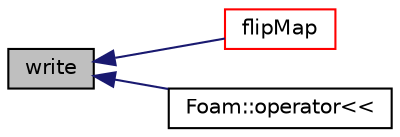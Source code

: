 digraph "write"
{
  bgcolor="transparent";
  edge [fontname="Helvetica",fontsize="10",labelfontname="Helvetica",labelfontsize="10"];
  node [fontname="Helvetica",fontsize="10",shape=record];
  rankdir="LR";
  Node3286 [label="write",height=0.2,width=0.4,color="black", fillcolor="grey75", style="filled", fontcolor="black"];
  Node3286 -> Node3287 [dir="back",color="midnightblue",fontsize="10",style="solid",fontname="Helvetica"];
  Node3287 [label="flipMap",height=0.2,width=0.4,color="red",URL="$a28665.html#a03ecd61e4e943657de29efcacd488b19",tooltip="Return face flip map. "];
  Node3286 -> Node3380 [dir="back",color="midnightblue",fontsize="10",style="solid",fontname="Helvetica"];
  Node3380 [label="Foam::operator\<\<",height=0.2,width=0.4,color="black",URL="$a21851.html#a788a59a00e41fbf97b939f2a5993f80a"];
}
